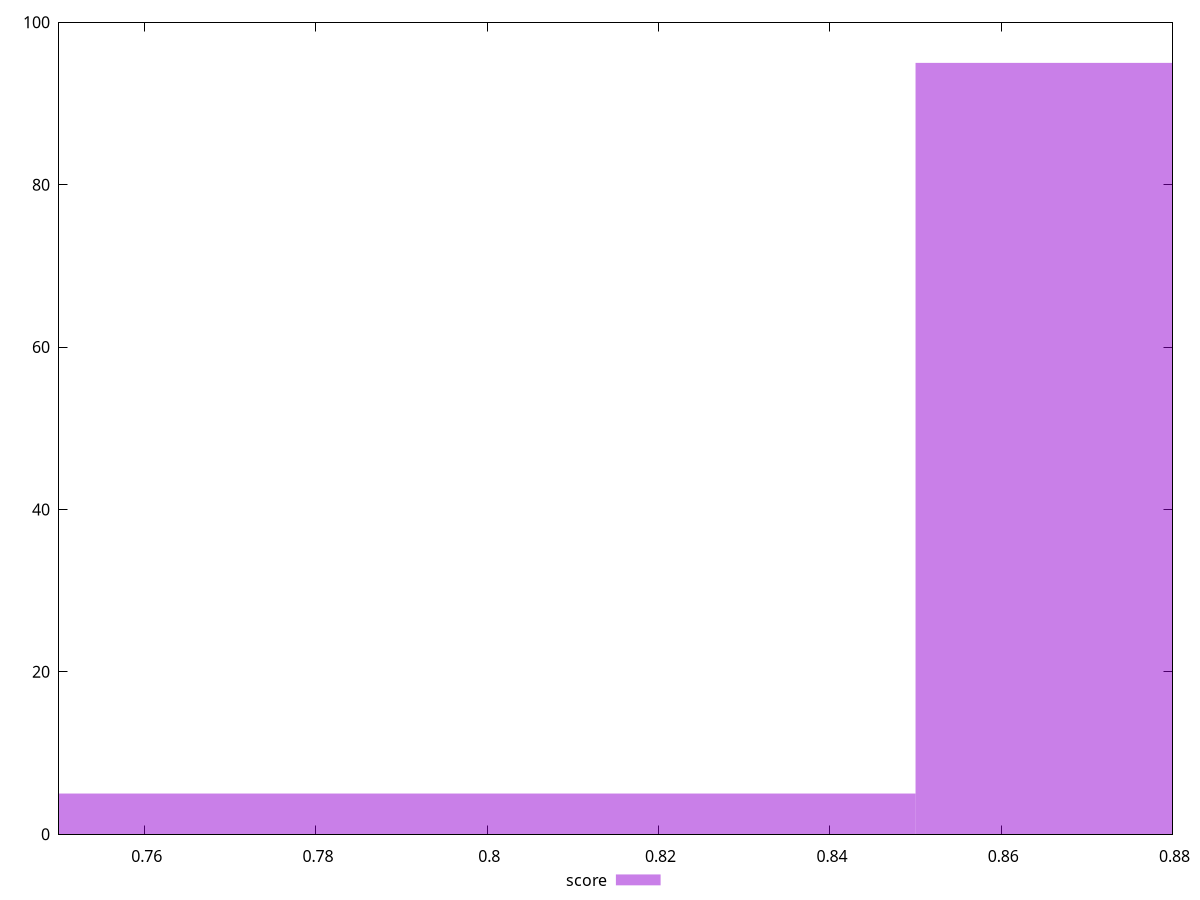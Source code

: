reset

$score <<EOF
0.9 95
0.8 5
EOF

set key outside below
set boxwidth 0.1
set xrange [0.75:0.88]
set yrange [0:100]
set trange [0:100]
set style fill transparent solid 0.5 noborder
set terminal svg size 640, 490 enhanced background rgb 'white'
set output "report_00009_2021-02-08T22-37-41.559Z/unused-css-rules/samples/pages+cached+noadtech+nomedia/score/histogram.svg"

plot $score title "score" with boxes

reset
